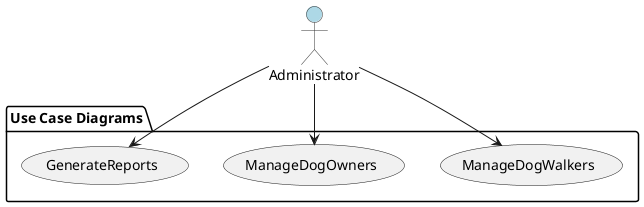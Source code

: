 @startuml

skinparam actor {
    BackgroundColor #lightblue
    BorderColor #333333
}

actor Administrator as admin

package "Use Case Diagrams" {
    usecase ManageDogWalkers as mdw
    usecase ManageDogOwners as mdo
    usecase GenerateReports as gr
}

admin --> mdw
admin --> mdo
admin --> gr

@enduml